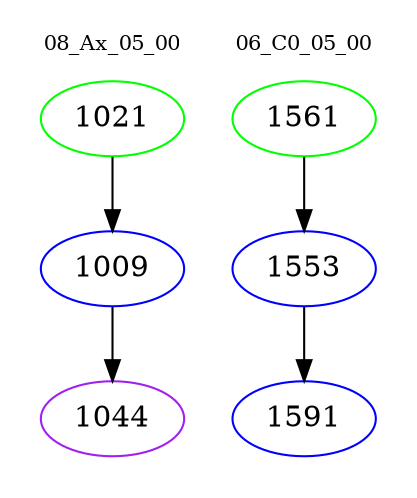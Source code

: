 digraph{
subgraph cluster_0 {
color = white
label = "08_Ax_05_00";
fontsize=10;
T0_1021 [label="1021", color="green"]
T0_1021 -> T0_1009 [color="black"]
T0_1009 [label="1009", color="blue"]
T0_1009 -> T0_1044 [color="black"]
T0_1044 [label="1044", color="purple"]
}
subgraph cluster_1 {
color = white
label = "06_C0_05_00";
fontsize=10;
T1_1561 [label="1561", color="green"]
T1_1561 -> T1_1553 [color="black"]
T1_1553 [label="1553", color="blue"]
T1_1553 -> T1_1591 [color="black"]
T1_1591 [label="1591", color="blue"]
}
}

